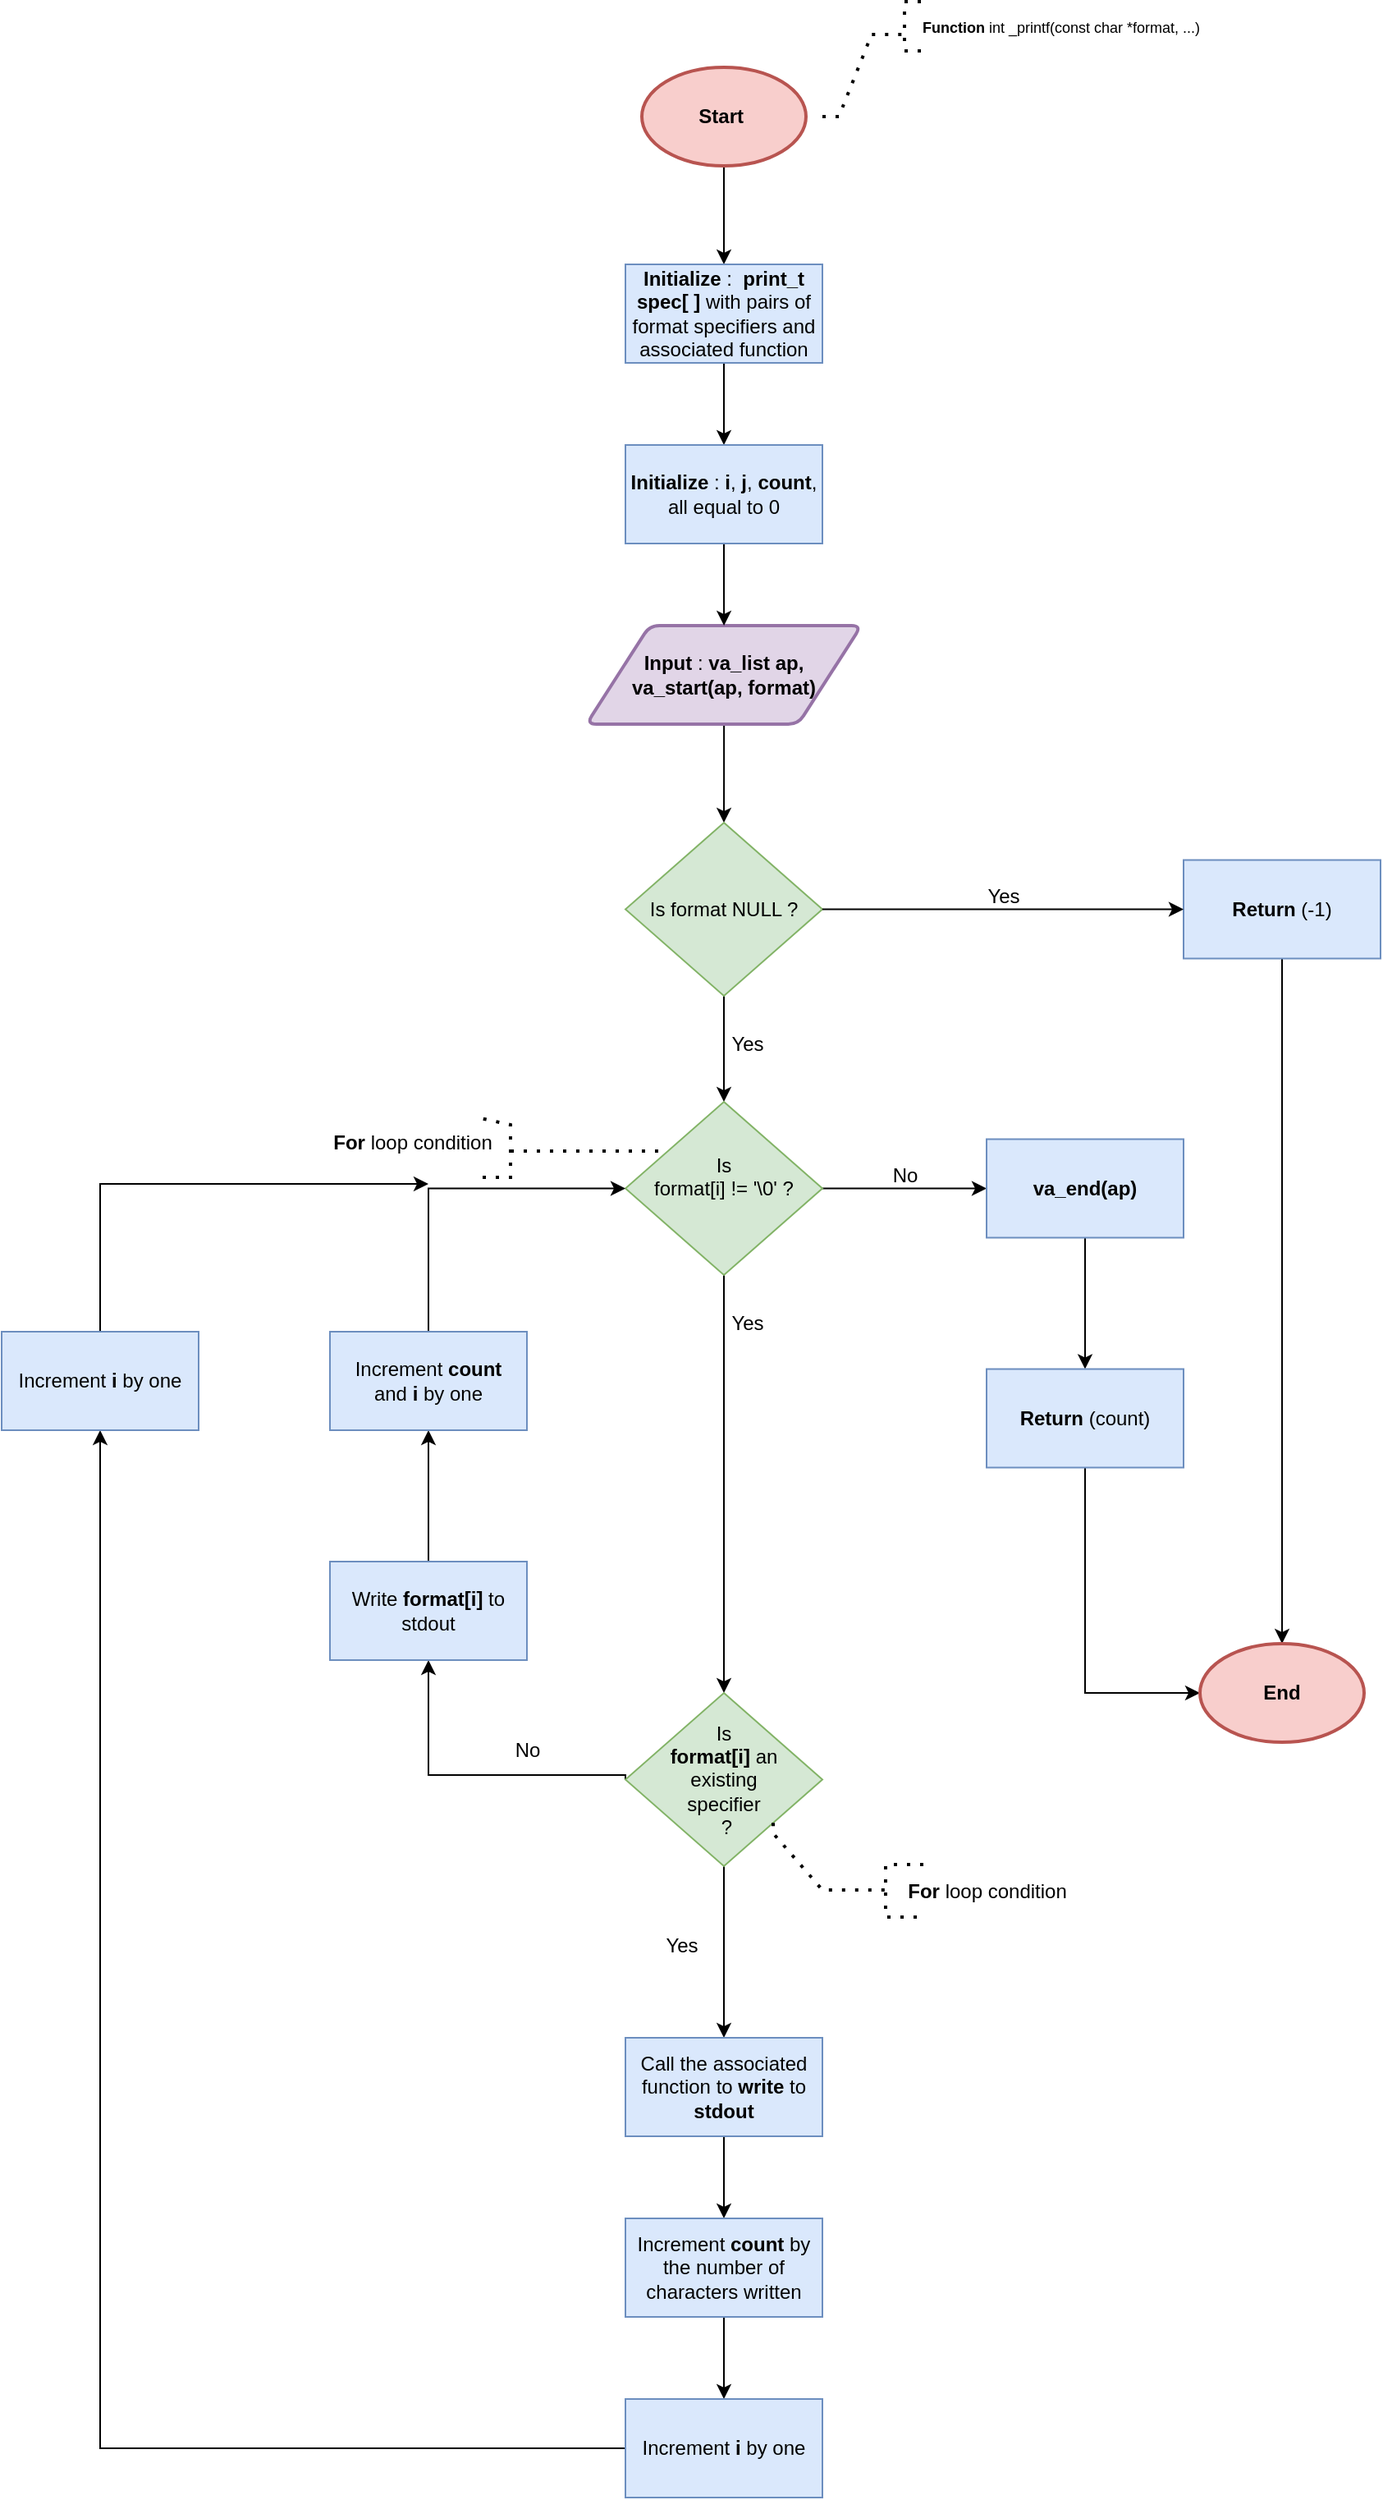 <mxfile version="21.1.1" type="github">
  <diagram name="Page-1" id="-1m2vdFpon-dfCzXbzR7">
    <mxGraphModel dx="2293" dy="2156" grid="1" gridSize="10" guides="1" tooltips="1" connect="1" arrows="1" fold="1" page="1" pageScale="1" pageWidth="827" pageHeight="1169" math="0" shadow="0">
      <root>
        <mxCell id="0" />
        <mxCell id="1" parent="0" />
        <mxCell id="pV1WfuwIaBETCZBWaG9R-31" style="edgeStyle=orthogonalEdgeStyle;rounded=0;orthogonalLoop=1;jettySize=auto;html=1;entryX=0.5;entryY=0;entryDx=0;entryDy=0;" edge="1" parent="1" source="pV1WfuwIaBETCZBWaG9R-2" target="pV1WfuwIaBETCZBWaG9R-7">
          <mxGeometry relative="1" as="geometry" />
        </mxCell>
        <mxCell id="pV1WfuwIaBETCZBWaG9R-2" value="&lt;b&gt;Start&lt;/b&gt;&amp;nbsp;" style="strokeWidth=2;html=1;shape=mxgraph.flowchart.start_1;whiteSpace=wrap;fillColor=#f8cecc;strokeColor=#b85450;" vertex="1" parent="1">
          <mxGeometry x="370" y="10" width="100" height="60" as="geometry" />
        </mxCell>
        <mxCell id="pV1WfuwIaBETCZBWaG9R-28" style="edgeStyle=orthogonalEdgeStyle;rounded=0;orthogonalLoop=1;jettySize=auto;html=1;" edge="1" parent="1" source="pV1WfuwIaBETCZBWaG9R-3" target="pV1WfuwIaBETCZBWaG9R-9">
          <mxGeometry relative="1" as="geometry" />
        </mxCell>
        <mxCell id="pV1WfuwIaBETCZBWaG9R-3" value="&lt;b&gt;Input&lt;/b&gt; : &lt;b&gt;va_list ap,&lt;br&gt;va_start(ap, format)&lt;br&gt;&lt;/b&gt;" style="shape=parallelogram;html=1;strokeWidth=2;perimeter=parallelogramPerimeter;whiteSpace=wrap;rounded=1;arcSize=12;size=0.23;fillColor=#e1d5e7;strokeColor=#9673a6;" vertex="1" parent="1">
          <mxGeometry x="336.25" y="350" width="167.5" height="60" as="geometry" />
        </mxCell>
        <mxCell id="pV1WfuwIaBETCZBWaG9R-4" value="" style="endArrow=none;dashed=1;html=1;dashPattern=1 3;strokeWidth=2;rounded=0;" edge="1" parent="1">
          <mxGeometry width="50" height="50" relative="1" as="geometry">
            <mxPoint x="480" y="40" as="sourcePoint" />
            <mxPoint x="530" y="-10" as="targetPoint" />
            <Array as="points">
              <mxPoint x="490" y="40" />
              <mxPoint x="510" y="-10" />
            </Array>
          </mxGeometry>
        </mxCell>
        <mxCell id="pV1WfuwIaBETCZBWaG9R-5" value="" style="endArrow=none;dashed=1;html=1;dashPattern=1 3;strokeWidth=2;rounded=0;" edge="1" parent="1">
          <mxGeometry width="50" height="50" relative="1" as="geometry">
            <mxPoint x="540" as="sourcePoint" />
            <mxPoint x="540" y="-30" as="targetPoint" />
            <Array as="points">
              <mxPoint x="530" />
              <mxPoint x="530" y="-20" />
              <mxPoint x="530" y="-30" />
            </Array>
          </mxGeometry>
        </mxCell>
        <mxCell id="pV1WfuwIaBETCZBWaG9R-6" value="&lt;font style=&quot;font-size: 9px;&quot;&gt;&lt;b&gt;Function&lt;/b&gt;&amp;nbsp;int _printf(const char *format, ...)&lt;/font&gt;" style="text;html=1;align=center;verticalAlign=middle;resizable=0;points=[];autosize=1;strokeColor=none;fillColor=none;" vertex="1" parent="1">
          <mxGeometry x="530" y="-30" width="190" height="30" as="geometry" />
        </mxCell>
        <mxCell id="pV1WfuwIaBETCZBWaG9R-30" style="edgeStyle=orthogonalEdgeStyle;rounded=0;orthogonalLoop=1;jettySize=auto;html=1;" edge="1" parent="1" source="pV1WfuwIaBETCZBWaG9R-7" target="pV1WfuwIaBETCZBWaG9R-8">
          <mxGeometry relative="1" as="geometry" />
        </mxCell>
        <mxCell id="pV1WfuwIaBETCZBWaG9R-7" value="&lt;b&gt;Initialize&lt;/b&gt; : &amp;nbsp;&lt;b&gt;print_t spec[ ]&lt;/b&gt; with pairs of format specifiers and associated function" style="rounded=0;whiteSpace=wrap;html=1;fillColor=#dae8fc;strokeColor=#6c8ebf;" vertex="1" parent="1">
          <mxGeometry x="360" y="130" width="120" height="60" as="geometry" />
        </mxCell>
        <mxCell id="pV1WfuwIaBETCZBWaG9R-29" style="edgeStyle=orthogonalEdgeStyle;rounded=0;orthogonalLoop=1;jettySize=auto;html=1;exitX=0.5;exitY=1;exitDx=0;exitDy=0;" edge="1" parent="1" source="pV1WfuwIaBETCZBWaG9R-8" target="pV1WfuwIaBETCZBWaG9R-3">
          <mxGeometry relative="1" as="geometry" />
        </mxCell>
        <mxCell id="pV1WfuwIaBETCZBWaG9R-8" value="&lt;b&gt;Initialize&lt;/b&gt; : &lt;b&gt;i&lt;/b&gt;,&lt;b&gt; j&lt;/b&gt;,&amp;nbsp;&lt;b&gt;count&lt;/b&gt;, all equal to 0" style="rounded=0;whiteSpace=wrap;html=1;fillColor=#dae8fc;strokeColor=#6c8ebf;" vertex="1" parent="1">
          <mxGeometry x="360" y="240" width="120" height="60" as="geometry" />
        </mxCell>
        <mxCell id="pV1WfuwIaBETCZBWaG9R-26" style="edgeStyle=orthogonalEdgeStyle;rounded=0;orthogonalLoop=1;jettySize=auto;html=1;exitX=0.5;exitY=1;exitDx=0;exitDy=0;entryX=0.5;entryY=0;entryDx=0;entryDy=0;" edge="1" parent="1" source="pV1WfuwIaBETCZBWaG9R-9" target="pV1WfuwIaBETCZBWaG9R-15">
          <mxGeometry relative="1" as="geometry" />
        </mxCell>
        <mxCell id="pV1WfuwIaBETCZBWaG9R-9" value="Is format NULL ?" style="rhombus;whiteSpace=wrap;html=1;fillColor=#d5e8d4;strokeColor=#82b366;" vertex="1" parent="1">
          <mxGeometry x="360" y="470" width="120" height="105.5" as="geometry" />
        </mxCell>
        <mxCell id="pV1WfuwIaBETCZBWaG9R-25" style="edgeStyle=orthogonalEdgeStyle;rounded=0;orthogonalLoop=1;jettySize=auto;html=1;entryX=0.5;entryY=0;entryDx=0;entryDy=0;entryPerimeter=0;" edge="1" parent="1" source="pV1WfuwIaBETCZBWaG9R-10" target="pV1WfuwIaBETCZBWaG9R-23">
          <mxGeometry relative="1" as="geometry" />
        </mxCell>
        <mxCell id="pV1WfuwIaBETCZBWaG9R-10" value="&lt;b&gt;Return&lt;/b&gt; (-1)" style="rounded=0;whiteSpace=wrap;html=1;fillColor=#dae8fc;strokeColor=#6c8ebf;" vertex="1" parent="1">
          <mxGeometry x="700" y="492.75" width="120" height="60" as="geometry" />
        </mxCell>
        <mxCell id="pV1WfuwIaBETCZBWaG9R-11" value="" style="endArrow=classic;html=1;rounded=0;exitX=1;exitY=0.5;exitDx=0;exitDy=0;entryX=0;entryY=0.5;entryDx=0;entryDy=0;" edge="1" parent="1" source="pV1WfuwIaBETCZBWaG9R-9" target="pV1WfuwIaBETCZBWaG9R-10">
          <mxGeometry width="50" height="50" relative="1" as="geometry">
            <mxPoint x="480" y="525" as="sourcePoint" />
            <mxPoint x="560" y="523" as="targetPoint" />
            <Array as="points" />
          </mxGeometry>
        </mxCell>
        <mxCell id="pV1WfuwIaBETCZBWaG9R-13" value="Yes" style="text;html=1;align=center;verticalAlign=middle;resizable=0;points=[];autosize=1;strokeColor=none;fillColor=none;" vertex="1" parent="1">
          <mxGeometry x="570" y="500" width="40" height="30" as="geometry" />
        </mxCell>
        <mxCell id="pV1WfuwIaBETCZBWaG9R-17" value="" style="edgeStyle=orthogonalEdgeStyle;rounded=0;orthogonalLoop=1;jettySize=auto;html=1;" edge="1" parent="1" source="pV1WfuwIaBETCZBWaG9R-15" target="pV1WfuwIaBETCZBWaG9R-16">
          <mxGeometry relative="1" as="geometry" />
        </mxCell>
        <mxCell id="pV1WfuwIaBETCZBWaG9R-37" style="edgeStyle=orthogonalEdgeStyle;rounded=0;orthogonalLoop=1;jettySize=auto;html=1;entryX=0.5;entryY=0;entryDx=0;entryDy=0;" edge="1" parent="1" source="pV1WfuwIaBETCZBWaG9R-15" target="pV1WfuwIaBETCZBWaG9R-41">
          <mxGeometry relative="1" as="geometry">
            <mxPoint x="420" y="800" as="targetPoint" />
          </mxGeometry>
        </mxCell>
        <mxCell id="pV1WfuwIaBETCZBWaG9R-15" value="Is&lt;br&gt;format[i] != &#39;\0&#39; ?&lt;br&gt;&amp;nbsp; &amp;nbsp;" style="rhombus;whiteSpace=wrap;html=1;fillColor=#d5e8d4;strokeColor=#82b366;" vertex="1" parent="1">
          <mxGeometry x="360" y="640" width="120" height="105.5" as="geometry" />
        </mxCell>
        <mxCell id="pV1WfuwIaBETCZBWaG9R-20" value="" style="edgeStyle=orthogonalEdgeStyle;rounded=0;orthogonalLoop=1;jettySize=auto;html=1;" edge="1" parent="1" source="pV1WfuwIaBETCZBWaG9R-16" target="pV1WfuwIaBETCZBWaG9R-19">
          <mxGeometry relative="1" as="geometry" />
        </mxCell>
        <mxCell id="pV1WfuwIaBETCZBWaG9R-16" value="&lt;b&gt;va_end(ap)&lt;/b&gt;" style="whiteSpace=wrap;html=1;fillColor=#dae8fc;strokeColor=#6c8ebf;" vertex="1" parent="1">
          <mxGeometry x="580" y="662.75" width="120" height="60" as="geometry" />
        </mxCell>
        <mxCell id="pV1WfuwIaBETCZBWaG9R-18" value="No" style="text;html=1;align=center;verticalAlign=middle;resizable=0;points=[];autosize=1;strokeColor=none;fillColor=none;" vertex="1" parent="1">
          <mxGeometry x="510" y="670" width="40" height="30" as="geometry" />
        </mxCell>
        <mxCell id="pV1WfuwIaBETCZBWaG9R-22" value="" style="edgeStyle=orthogonalEdgeStyle;rounded=0;orthogonalLoop=1;jettySize=auto;html=1;entryX=0;entryY=0.5;entryDx=0;entryDy=0;entryPerimeter=0;" edge="1" parent="1" source="pV1WfuwIaBETCZBWaG9R-19" target="pV1WfuwIaBETCZBWaG9R-23">
          <mxGeometry relative="1" as="geometry">
            <mxPoint x="640" y="1010" as="targetPoint" />
            <Array as="points">
              <mxPoint x="640" y="1000" />
            </Array>
          </mxGeometry>
        </mxCell>
        <mxCell id="pV1WfuwIaBETCZBWaG9R-19" value="&lt;b&gt;Return&lt;/b&gt; (count)" style="whiteSpace=wrap;html=1;fillColor=#dae8fc;strokeColor=#6c8ebf;" vertex="1" parent="1">
          <mxGeometry x="580" y="802.75" width="120" height="60" as="geometry" />
        </mxCell>
        <mxCell id="pV1WfuwIaBETCZBWaG9R-23" value="&lt;b&gt;End&lt;/b&gt;" style="strokeWidth=2;html=1;shape=mxgraph.flowchart.start_1;whiteSpace=wrap;fillColor=#f8cecc;strokeColor=#b85450;" vertex="1" parent="1">
          <mxGeometry x="710" y="970" width="100" height="60" as="geometry" />
        </mxCell>
        <mxCell id="pV1WfuwIaBETCZBWaG9R-27" value="Yes" style="text;html=1;align=center;verticalAlign=middle;resizable=0;points=[];autosize=1;strokeColor=none;fillColor=none;" vertex="1" parent="1">
          <mxGeometry x="414" y="590" width="40" height="30" as="geometry" />
        </mxCell>
        <mxCell id="pV1WfuwIaBETCZBWaG9R-32" value="" style="endArrow=none;dashed=1;html=1;dashPattern=1 3;strokeWidth=2;rounded=0;entryX=0.167;entryY=0.284;entryDx=0;entryDy=0;entryPerimeter=0;" edge="1" parent="1" target="pV1WfuwIaBETCZBWaG9R-15">
          <mxGeometry width="50" height="50" relative="1" as="geometry">
            <mxPoint x="290" y="670" as="sourcePoint" />
            <mxPoint x="360" y="695.5" as="targetPoint" />
            <Array as="points">
              <mxPoint x="310" y="670" />
              <mxPoint x="360" y="670" />
            </Array>
          </mxGeometry>
        </mxCell>
        <mxCell id="pV1WfuwIaBETCZBWaG9R-35" value="" style="endArrow=none;dashed=1;html=1;dashPattern=1 3;strokeWidth=2;rounded=0;entryX=0.839;entryY=-0.008;entryDx=0;entryDy=0;entryPerimeter=0;" edge="1" parent="1" target="pV1WfuwIaBETCZBWaG9R-36">
          <mxGeometry width="50" height="50" relative="1" as="geometry">
            <mxPoint x="273" y="686" as="sourcePoint" />
            <mxPoint x="270" y="640" as="targetPoint" />
            <Array as="points">
              <mxPoint x="290" y="686" />
              <mxPoint x="290" y="654" />
            </Array>
          </mxGeometry>
        </mxCell>
        <mxCell id="pV1WfuwIaBETCZBWaG9R-36" value="&lt;b&gt;For&lt;/b&gt; loop condition" style="text;html=1;align=center;verticalAlign=middle;resizable=0;points=[];autosize=1;strokeColor=none;fillColor=none;" vertex="1" parent="1">
          <mxGeometry x="170" y="650" width="120" height="30" as="geometry" />
        </mxCell>
        <mxCell id="pV1WfuwIaBETCZBWaG9R-40" value="Yes" style="text;html=1;align=center;verticalAlign=middle;resizable=0;points=[];autosize=1;strokeColor=none;fillColor=none;" vertex="1" parent="1">
          <mxGeometry x="414" y="760" width="40" height="30" as="geometry" />
        </mxCell>
        <mxCell id="pV1WfuwIaBETCZBWaG9R-42" style="edgeStyle=orthogonalEdgeStyle;rounded=0;orthogonalLoop=1;jettySize=auto;html=1;exitX=0;exitY=0.5;exitDx=0;exitDy=0;" edge="1" parent="1" source="pV1WfuwIaBETCZBWaG9R-41">
          <mxGeometry relative="1" as="geometry">
            <mxPoint x="240" y="980" as="targetPoint" />
            <Array as="points">
              <mxPoint x="360" y="1050" />
              <mxPoint x="240" y="1050" />
            </Array>
          </mxGeometry>
        </mxCell>
        <mxCell id="pV1WfuwIaBETCZBWaG9R-68" style="edgeStyle=orthogonalEdgeStyle;rounded=0;orthogonalLoop=1;jettySize=auto;html=1;" edge="1" parent="1" source="pV1WfuwIaBETCZBWaG9R-41" target="pV1WfuwIaBETCZBWaG9R-45">
          <mxGeometry relative="1" as="geometry" />
        </mxCell>
        <mxCell id="pV1WfuwIaBETCZBWaG9R-41" value="Is&lt;br&gt;&lt;b&gt;format[i]&lt;/b&gt; an&lt;br&gt;existing&lt;br&gt;specifier&lt;br&gt;&amp;nbsp;?" style="rhombus;whiteSpace=wrap;html=1;fillColor=#d5e8d4;strokeColor=#82b366;" vertex="1" parent="1">
          <mxGeometry x="360" y="1000" width="120" height="105.5" as="geometry" />
        </mxCell>
        <mxCell id="pV1WfuwIaBETCZBWaG9R-48" value="" style="edgeStyle=orthogonalEdgeStyle;rounded=0;orthogonalLoop=1;jettySize=auto;html=1;" edge="1" parent="1" source="pV1WfuwIaBETCZBWaG9R-45" target="pV1WfuwIaBETCZBWaG9R-47">
          <mxGeometry relative="1" as="geometry" />
        </mxCell>
        <mxCell id="pV1WfuwIaBETCZBWaG9R-45" value="Call the associated&lt;br&gt;function to &lt;b&gt;write&lt;/b&gt; to&lt;br&gt;&lt;b&gt;stdout&lt;/b&gt;" style="whiteSpace=wrap;html=1;fillColor=#dae8fc;strokeColor=#6c8ebf;" vertex="1" parent="1">
          <mxGeometry x="360" y="1210" width="120" height="60" as="geometry" />
        </mxCell>
        <mxCell id="pV1WfuwIaBETCZBWaG9R-60" value="" style="edgeStyle=orthogonalEdgeStyle;rounded=0;orthogonalLoop=1;jettySize=auto;html=1;" edge="1" parent="1" source="pV1WfuwIaBETCZBWaG9R-47" target="pV1WfuwIaBETCZBWaG9R-59">
          <mxGeometry relative="1" as="geometry" />
        </mxCell>
        <mxCell id="pV1WfuwIaBETCZBWaG9R-47" value="Increment &lt;b&gt;count&lt;/b&gt; by the number of characters written" style="whiteSpace=wrap;html=1;fillColor=#dae8fc;strokeColor=#6c8ebf;" vertex="1" parent="1">
          <mxGeometry x="360" y="1320" width="120" height="60" as="geometry" />
        </mxCell>
        <mxCell id="pV1WfuwIaBETCZBWaG9R-43" value="No" style="text;html=1;align=center;verticalAlign=middle;resizable=0;points=[];autosize=1;strokeColor=none;fillColor=none;" vertex="1" parent="1">
          <mxGeometry x="280" y="1020" width="40" height="30" as="geometry" />
        </mxCell>
        <mxCell id="pV1WfuwIaBETCZBWaG9R-51" value="" style="endArrow=none;dashed=1;html=1;dashPattern=1 3;strokeWidth=2;rounded=0;exitX=1;exitY=1;exitDx=0;exitDy=0;" edge="1" parent="1" source="pV1WfuwIaBETCZBWaG9R-41">
          <mxGeometry width="50" height="50" relative="1" as="geometry">
            <mxPoint x="460" y="1085.5" as="sourcePoint" />
            <mxPoint x="520" y="1120" as="targetPoint" />
            <Array as="points">
              <mxPoint x="450" y="1085.5" />
              <mxPoint x="480" y="1120" />
            </Array>
          </mxGeometry>
        </mxCell>
        <mxCell id="pV1WfuwIaBETCZBWaG9R-53" value="&lt;b&gt;For&lt;/b&gt; loop condition" style="text;html=1;align=center;verticalAlign=middle;resizable=0;points=[];autosize=1;strokeColor=none;fillColor=none;" vertex="1" parent="1">
          <mxGeometry x="520" y="1105.5" width="120" height="30" as="geometry" />
        </mxCell>
        <mxCell id="pV1WfuwIaBETCZBWaG9R-54" value="" style="endArrow=none;dashed=1;html=1;dashPattern=1 3;strokeWidth=2;rounded=0;" edge="1" parent="1">
          <mxGeometry width="50" height="50" relative="1" as="geometry">
            <mxPoint x="541.5" y="1104.5" as="sourcePoint" />
            <mxPoint x="541.5" y="1136.5" as="targetPoint" />
            <Array as="points">
              <mxPoint x="518.5" y="1104.5" />
              <mxPoint x="518.5" y="1136.5" />
            </Array>
          </mxGeometry>
        </mxCell>
        <mxCell id="pV1WfuwIaBETCZBWaG9R-57" style="edgeStyle=orthogonalEdgeStyle;rounded=0;orthogonalLoop=1;jettySize=auto;html=1;entryX=0;entryY=0.5;entryDx=0;entryDy=0;exitX=0.5;exitY=0;exitDx=0;exitDy=0;" edge="1" parent="1" source="pV1WfuwIaBETCZBWaG9R-61" target="pV1WfuwIaBETCZBWaG9R-15">
          <mxGeometry relative="1" as="geometry">
            <mxPoint x="240" y="690" as="targetPoint" />
            <mxPoint x="240" y="750" as="sourcePoint" />
            <Array as="points">
              <mxPoint x="240" y="693" />
            </Array>
          </mxGeometry>
        </mxCell>
        <mxCell id="pV1WfuwIaBETCZBWaG9R-62" value="" style="edgeStyle=orthogonalEdgeStyle;rounded=0;orthogonalLoop=1;jettySize=auto;html=1;" edge="1" parent="1" source="pV1WfuwIaBETCZBWaG9R-56" target="pV1WfuwIaBETCZBWaG9R-61">
          <mxGeometry relative="1" as="geometry" />
        </mxCell>
        <mxCell id="pV1WfuwIaBETCZBWaG9R-56" value="Write &lt;b&gt;format[i]&lt;/b&gt; to stdout" style="rounded=0;whiteSpace=wrap;html=1;fillColor=#dae8fc;strokeColor=#6c8ebf;" vertex="1" parent="1">
          <mxGeometry x="180" y="920" width="120" height="60" as="geometry" />
        </mxCell>
        <mxCell id="pV1WfuwIaBETCZBWaG9R-69" style="edgeStyle=orthogonalEdgeStyle;rounded=0;orthogonalLoop=1;jettySize=auto;html=1;" edge="1" parent="1" source="pV1WfuwIaBETCZBWaG9R-59" target="pV1WfuwIaBETCZBWaG9R-70">
          <mxGeometry relative="1" as="geometry">
            <mxPoint x="40" y="840" as="targetPoint" />
          </mxGeometry>
        </mxCell>
        <mxCell id="pV1WfuwIaBETCZBWaG9R-59" value="Increment &lt;b&gt;i&lt;/b&gt; by one" style="whiteSpace=wrap;html=1;fillColor=#dae8fc;strokeColor=#6c8ebf;" vertex="1" parent="1">
          <mxGeometry x="360" y="1430" width="120" height="60" as="geometry" />
        </mxCell>
        <mxCell id="pV1WfuwIaBETCZBWaG9R-61" value="Increment &lt;b&gt;count&lt;/b&gt; and&amp;nbsp;&lt;b&gt;i&lt;/b&gt; by one" style="whiteSpace=wrap;html=1;fillColor=#dae8fc;strokeColor=#6c8ebf;rounded=0;" vertex="1" parent="1">
          <mxGeometry x="180" y="780" width="120" height="60" as="geometry" />
        </mxCell>
        <mxCell id="pV1WfuwIaBETCZBWaG9R-66" value="Yes" style="text;html=1;align=center;verticalAlign=middle;resizable=0;points=[];autosize=1;strokeColor=none;fillColor=none;" vertex="1" parent="1">
          <mxGeometry x="374" y="1139" width="40" height="30" as="geometry" />
        </mxCell>
        <mxCell id="pV1WfuwIaBETCZBWaG9R-71" style="edgeStyle=orthogonalEdgeStyle;rounded=0;orthogonalLoop=1;jettySize=auto;html=1;" edge="1" parent="1" source="pV1WfuwIaBETCZBWaG9R-70">
          <mxGeometry relative="1" as="geometry">
            <mxPoint x="240" y="690" as="targetPoint" />
            <Array as="points">
              <mxPoint x="40" y="690" />
            </Array>
          </mxGeometry>
        </mxCell>
        <mxCell id="pV1WfuwIaBETCZBWaG9R-70" value="Increment &lt;b&gt;i&lt;/b&gt; by one" style="rounded=0;whiteSpace=wrap;html=1;fillColor=#dae8fc;strokeColor=#6c8ebf;" vertex="1" parent="1">
          <mxGeometry x="-20" y="780" width="120" height="60" as="geometry" />
        </mxCell>
      </root>
    </mxGraphModel>
  </diagram>
</mxfile>
